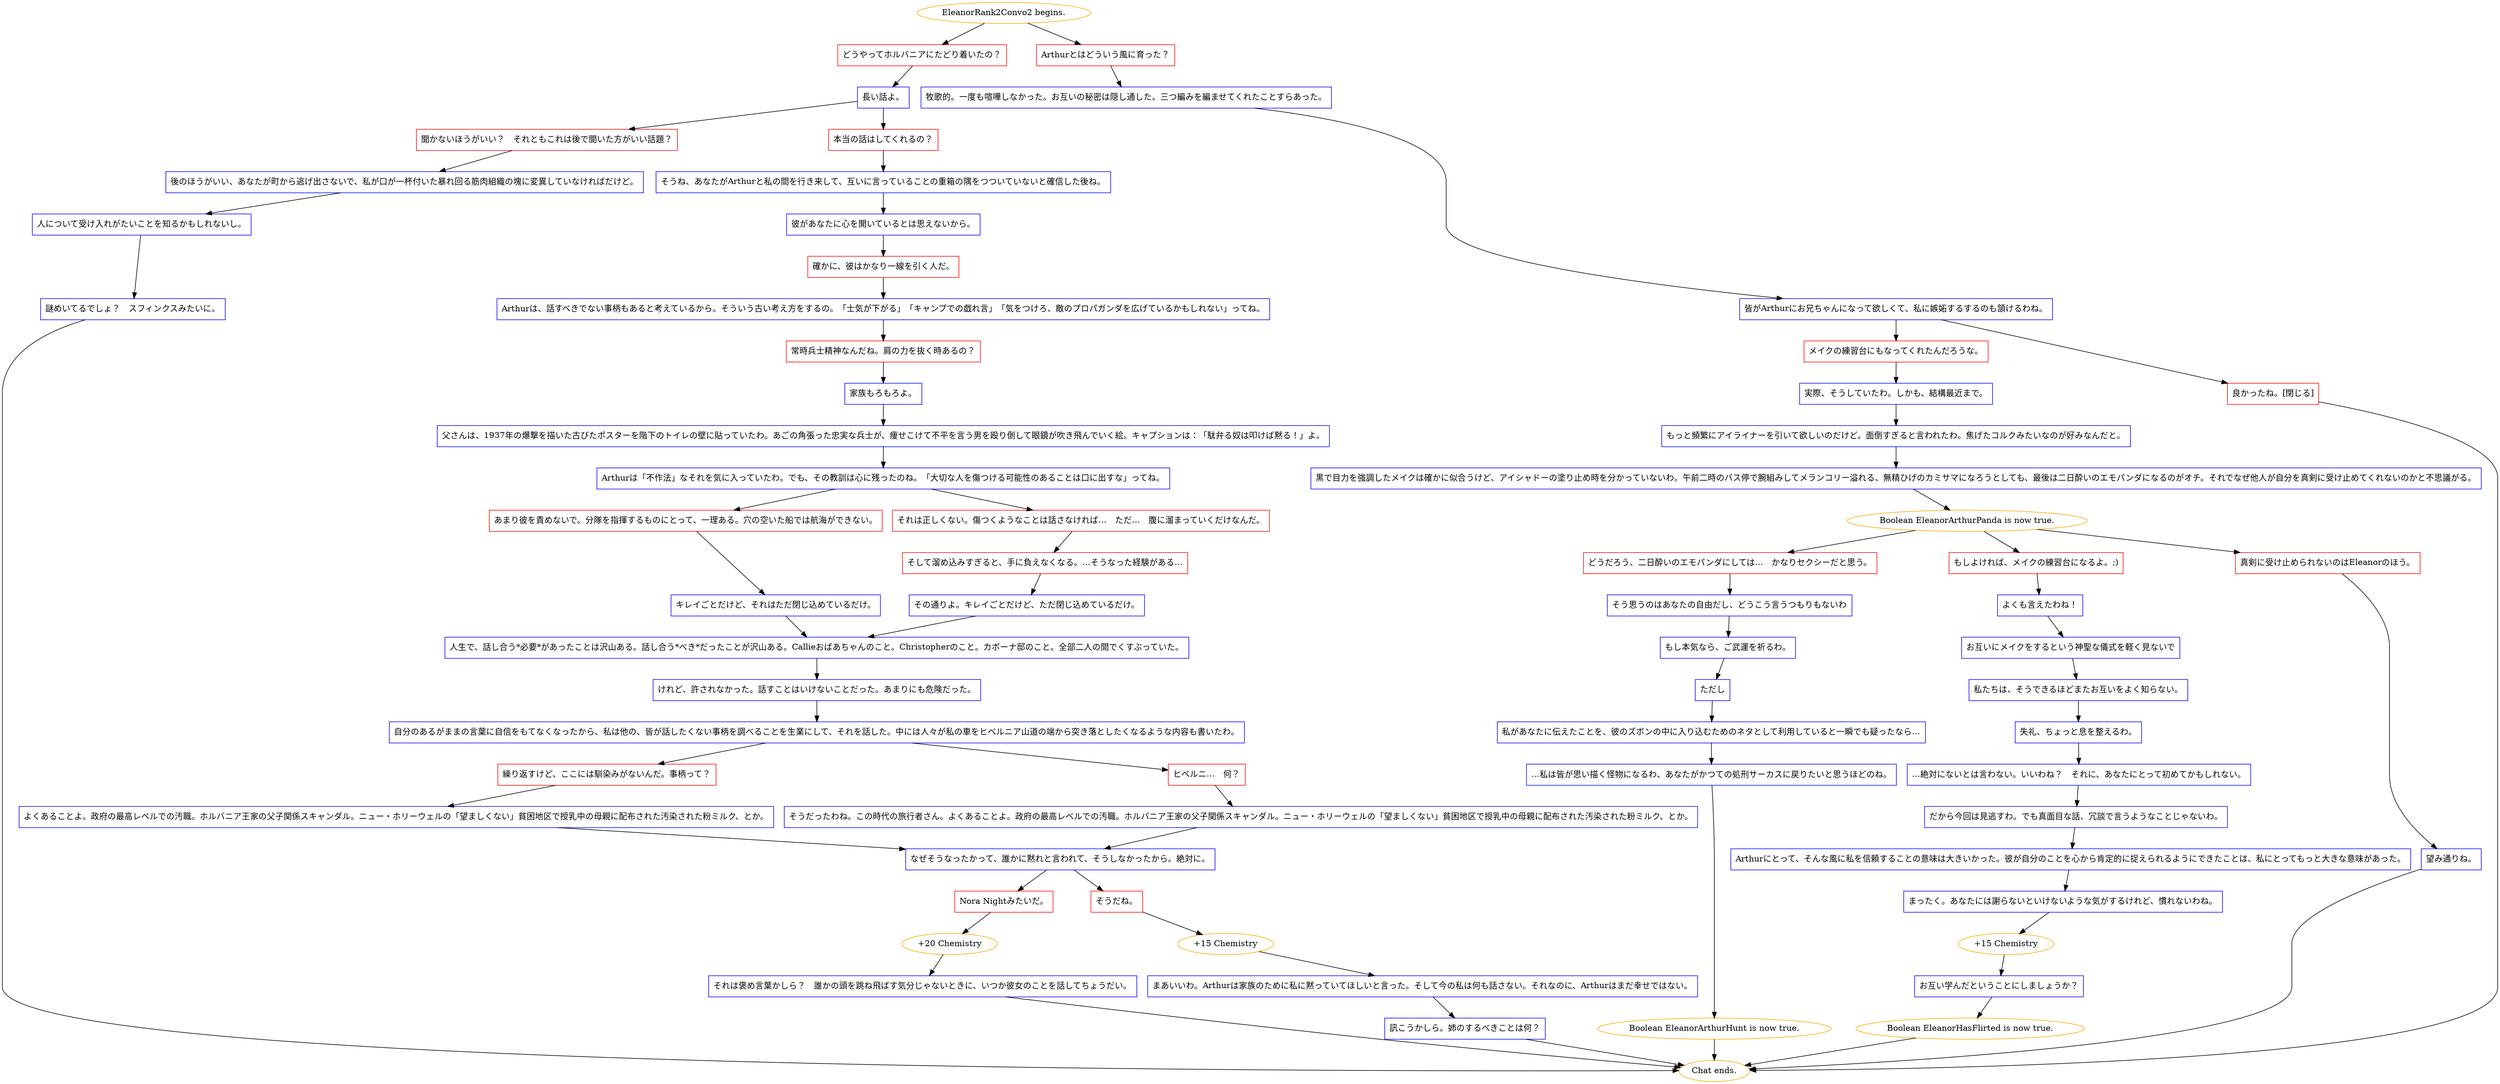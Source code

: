 digraph {
	"EleanorRank2Convo2 begins." [color=orange];
		"EleanorRank2Convo2 begins." -> j1875966199;
		"EleanorRank2Convo2 begins." -> j3348397305;
	j1875966199 [label="どうやってホルバニアにたどり着いたの？",shape=box,color=red];
		j1875966199 -> j3243903007;
	j3348397305 [label="Arthurとはどういう風に育った？",shape=box,color=red];
		j3348397305 -> j37220308;
	j3243903007 [label="長い話よ。",shape=box,color=blue];
		j3243903007 -> j3668669953;
		j3243903007 -> j112591778;
	j37220308 [label="牧歌的。一度も喧嘩しなかった。お互いの秘密は隠し通した。三つ編みを編ませてくれたことすらあった。",shape=box,color=blue];
		j37220308 -> j2966438525;
	j3668669953 [label="聞かないほうがいい？　それともこれは後で聞いた方がいい話題？",shape=box,color=red];
		j3668669953 -> j832858341;
	j112591778 [label="本当の話はしてくれるの？",shape=box,color=red];
		j112591778 -> j2397194953;
	j2966438525 [label="皆がArthurにお兄ちゃんになって欲しくて、私に嫉妬するするのも頷けるわね。",shape=box,color=blue];
		j2966438525 -> j919606926;
		j2966438525 -> j1906002270;
	j832858341 [label="後のほうがいい、あなたが町から逃げ出さないで、私が口が一杯付いた暴れ回る筋肉組織の塊に変異していなければだけど。",shape=box,color=blue];
		j832858341 -> j2860471875;
	j2397194953 [label="そうね、あなたがArthurと私の間を行き来して、互いに言っていることの重箱の隅をつついていないと確信した後ね。",shape=box,color=blue];
		j2397194953 -> j1766942948;
	j919606926 [label="メイクの練習台にもなってくれたんだろうな。",shape=box,color=red];
		j919606926 -> j3430788625;
	j1906002270 [label="良かったね。[閉じる]",shape=box,color=red];
		j1906002270 -> "Chat ends.";
	j2860471875 [label="人について受け入れがたいことを知るかもしれないし。",shape=box,color=blue];
		j2860471875 -> j1066719574;
	j1766942948 [label="彼があなたに心を開いているとは思えないから。",shape=box,color=blue];
		j1766942948 -> j3489832567;
	j3430788625 [label="実際、そうしていたわ。しかも、結構最近まで。",shape=box,color=blue];
		j3430788625 -> j1432939645;
	"Chat ends." [color=orange];
	j1066719574 [label="謎めいてるでしょ？　スフィンクスみたいに。",shape=box,color=blue];
		j1066719574 -> "Chat ends.";
	j3489832567 [label="確かに、彼はかなり一線を引く人だ。",shape=box,color=red];
		j3489832567 -> j2812588106;
	j1432939645 [label="もっと頻繁にアイライナーを引いて欲しいのだけど。面倒すぎると言われたわ。焦げたコルクみたいなのが好みなんだと。",shape=box,color=blue];
		j1432939645 -> j2164310134;
	j2812588106 [label="Arthurは、話すべきでない事柄もあると考えているから。そういう古い考え方をするの。「士気が下がる」「キャンプでの戯れ言」「気をつけろ、敵のプロパガンダを広げているかもしれない」ってね。",shape=box,color=blue];
		j2812588106 -> j1739948951;
	j2164310134 [label="黒で目力を強調したメイクは確かに似合うけど、アイシャドーの塗り止め時を分かっていないわ。午前二時のバス停で腕組みしてメランコリー溢れる、無精ひげのカミサマになろうとしても、最後は二日酔いのエモパンダになるのがオチ。それでなぜ他人が自分を真剣に受け止めてくれないのかと不思議がる。",shape=box,color=blue];
		j2164310134 -> j3561361185;
	j1739948951 [label="常時兵士精神なんだね。肩の力を抜く時あるの？",shape=box,color=red];
		j1739948951 -> j3518887211;
	j3561361185 [label="Boolean EleanorArthurPanda is now true.",color=orange];
		j3561361185 -> j3671771892;
		j3561361185 -> j304744663;
		j3561361185 -> j449875972;
	j3518887211 [label="家族もろもろよ。",shape=box,color=blue];
		j3518887211 -> j3722923016;
	j3671771892 [label="どうだろう、二日酔いのエモパンダにしては…　かなりセクシーだと思う。",shape=box,color=red];
		j3671771892 -> j5674693;
	j304744663 [label="もしよければ、メイクの練習台になるよ。;)",shape=box,color=red];
		j304744663 -> j2343304030;
	j449875972 [label="真剣に受け止められないのはEleanorのほう。",shape=box,color=red];
		j449875972 -> j2402254308;
	j3722923016 [label="父さんは、1937年の爆撃を描いた古びたポスターを階下のトイレの壁に貼っていたわ。あごの角張った忠実な兵士が、痩せこけて不平を言う男を殴り倒して眼鏡が吹き飛んでいく絵。キャプションは：「駄弁る奴は叩けば黙る！」よ。",shape=box,color=blue];
		j3722923016 -> j3373678924;
	j5674693 [label="そう思うのはあなたの自由だし、どうこう言うつもりもないわ",shape=box,color=blue];
		j5674693 -> j3742610258;
	j2343304030 [label="よくも言えたわね！",shape=box,color=blue];
		j2343304030 -> j1850784868;
	j2402254308 [label="望み通りね。",shape=box,color=blue];
		j2402254308 -> "Chat ends.";
	j3373678924 [label="Arthurは「不作法」なそれを気に入っていたわ。でも、その教訓は心に残ったのね。「大切な人を傷つける可能性のあることは口に出すな」ってね。",shape=box,color=blue];
		j3373678924 -> j2202233488;
		j3373678924 -> j2967836184;
	j3742610258 [label="もし本気なら、ご武運を祈るわ。",shape=box,color=blue];
		j3742610258 -> j2723700790;
	j1850784868 [label="お互いにメイクをするという神聖な儀式を軽く見ないで",shape=box,color=blue];
		j1850784868 -> j2495480670;
	j2202233488 [label="あまり彼を責めないで。分隊を指揮するものにとって、一理ある。穴の空いた船では航海ができない。",shape=box,color=red];
		j2202233488 -> j3813686876;
	j2967836184 [label="それは正しくない。傷つくようなことは話さなければ…　ただ…　腹に溜まっていくだけなんだ。",shape=box,color=red];
		j2967836184 -> j3850134957;
	j2723700790 [label="ただし",shape=box,color=blue];
		j2723700790 -> j427950860;
	j2495480670 [label="私たちは、そうできるほどまたお互いをよく知らない。",shape=box,color=blue];
		j2495480670 -> j4682739;
	j3813686876 [label="キレイごとだけど、それはただ閉じ込めているだけ。",shape=box,color=blue];
		j3813686876 -> j124731495;
	j3850134957 [label="そして溜め込みすぎると、手に負えなくなる。…そうなった経験がある…",shape=box,color=red];
		j3850134957 -> j3533047393;
	j427950860 [label="私があなたに伝えたことを、彼のズボンの中に入り込むためのネタとして利用していると一瞬でも疑ったなら…",shape=box,color=blue];
		j427950860 -> j1553534696;
	j4682739 [label="失礼、ちょっと息を整えるわ。",shape=box,color=blue];
		j4682739 -> j3520167959;
	j124731495 [label="人生で、話し合う*必要*があったことは沢山ある。話し合う*べき*だったことが沢山ある。Callieおばあちゃんのこと。Christopherのこと。カボーナ邸のこと。全部二人の間でくすぶっていた。",shape=box,color=blue];
		j124731495 -> j3689291408;
	j3533047393 [label="その通りよ。キレイごとだけど、ただ閉じ込めているだけ。",shape=box,color=blue];
		j3533047393 -> j124731495;
	j1553534696 [label="…私は皆が思い描く怪物になるわ、あなたがかつての処刑サーカスに戻りたいと思うほどのね。",shape=box,color=blue];
		j1553534696 -> j674051346;
	j3520167959 [label="…絶対にないとは言わない。いいわね？　それに、あなたにとって初めてかもしれない。",shape=box,color=blue];
		j3520167959 -> j3991186071;
	j3689291408 [label="けれど、許されなかった。話すことはいけないことだった。あまりにも危険だった。",shape=box,color=blue];
		j3689291408 -> j1581350515;
	j674051346 [label="Boolean EleanorArthurHunt is now true.",color=orange];
		j674051346 -> "Chat ends.";
	j3991186071 [label="だから今回は見逃すわ。でも真面目な話、冗談で言うようなことじゃないわ。",shape=box,color=blue];
		j3991186071 -> j1994378711;
	j1581350515 [label="自分のあるがままの言葉に自信をもてなくなったから、私は他の、皆が話したくない事柄を調べることを生業にして、それを話した。中には人々が私の車をヒベルニア山道の端から突き落としたくなるような内容も書いたわ。",shape=box,color=blue];
		j1581350515 -> j3103794337;
		j1581350515 -> j3649848986;
	j1994378711 [label="Arthurにとって、そんな風に私を信頼することの意味は大きいかった。彼が自分のことを心から肯定的に捉えられるようにできたことは、私にとってもっと大きな意味があった。",shape=box,color=blue];
		j1994378711 -> j3543110976;
	j3103794337 [label="繰り返すけど、ここには馴染みがないんだ。事柄って？",shape=box,color=red];
		j3103794337 -> j981332348;
	j3649848986 [label="ヒベルニ…　何？",shape=box,color=red];
		j3649848986 -> j2117879029;
	j3543110976 [label="まったく。あなたには謝らないといけないような気がするけれど、慣れないわね。",shape=box,color=blue];
		j3543110976 -> j3513790354;
	j981332348 [label="よくあることよ。政府の最高レベルでの汚職。ホルバニア王家の父子関係スキャンダル。ニュー・ホリーウェルの「望ましくない」貧困地区で授乳中の母親に配布された汚染された粉ミルク、とか。",shape=box,color=blue];
		j981332348 -> j2767469407;
	j2117879029 [label="そうだったわね。この時代の旅行者さん。よくあることよ。政府の最高レベルでの汚職。ホルバニア王家の父子関係スキャンダル。ニュー・ホリーウェルの「望ましくない」貧困地区で授乳中の母親に配布された汚染された粉ミルク、とか。",shape=box,color=blue];
		j2117879029 -> j2767469407;
	j3513790354 [label="+15 Chemistry",color=orange];
		j3513790354 -> j1561312311;
	j2767469407 [label="なぜそうなったかって、誰かに黙れと言われて、そうしなかったから。絶対に。",shape=box,color=blue];
		j2767469407 -> j3267778396;
		j2767469407 -> j2856115974;
	j1561312311 [label="お互い学んだということにしましょうか？",shape=box,color=blue];
		j1561312311 -> j4205890645;
	j3267778396 [label="Nora Nightみたいだ。",shape=box,color=red];
		j3267778396 -> j1898013369;
	j2856115974 [label="そうだね。",shape=box,color=red];
		j2856115974 -> j4206893657;
	j4205890645 [label="Boolean EleanorHasFlirted is now true.",color=orange];
		j4205890645 -> "Chat ends.";
	j1898013369 [label="+20 Chemistry",color=orange];
		j1898013369 -> j4120970036;
	j4206893657 [label="+15 Chemistry",color=orange];
		j4206893657 -> j1407021263;
	j4120970036 [label="それは褒め言葉かしら？　誰かの頭を跳ね飛ばす気分じゃないときに、いつか彼女のことを話してちょうだい。",shape=box,color=blue];
		j4120970036 -> "Chat ends.";
	j1407021263 [label="まあいいわ。Arthurは家族のために私に黙っていてほしいと言った。そして今の私は何も話さない。それなのに、Arthurはまだ幸せではない。",shape=box,color=blue];
		j1407021263 -> j730712914;
	j730712914 [label="訊こうかしら。姉のするべきことは何？",shape=box,color=blue];
		j730712914 -> "Chat ends.";
}